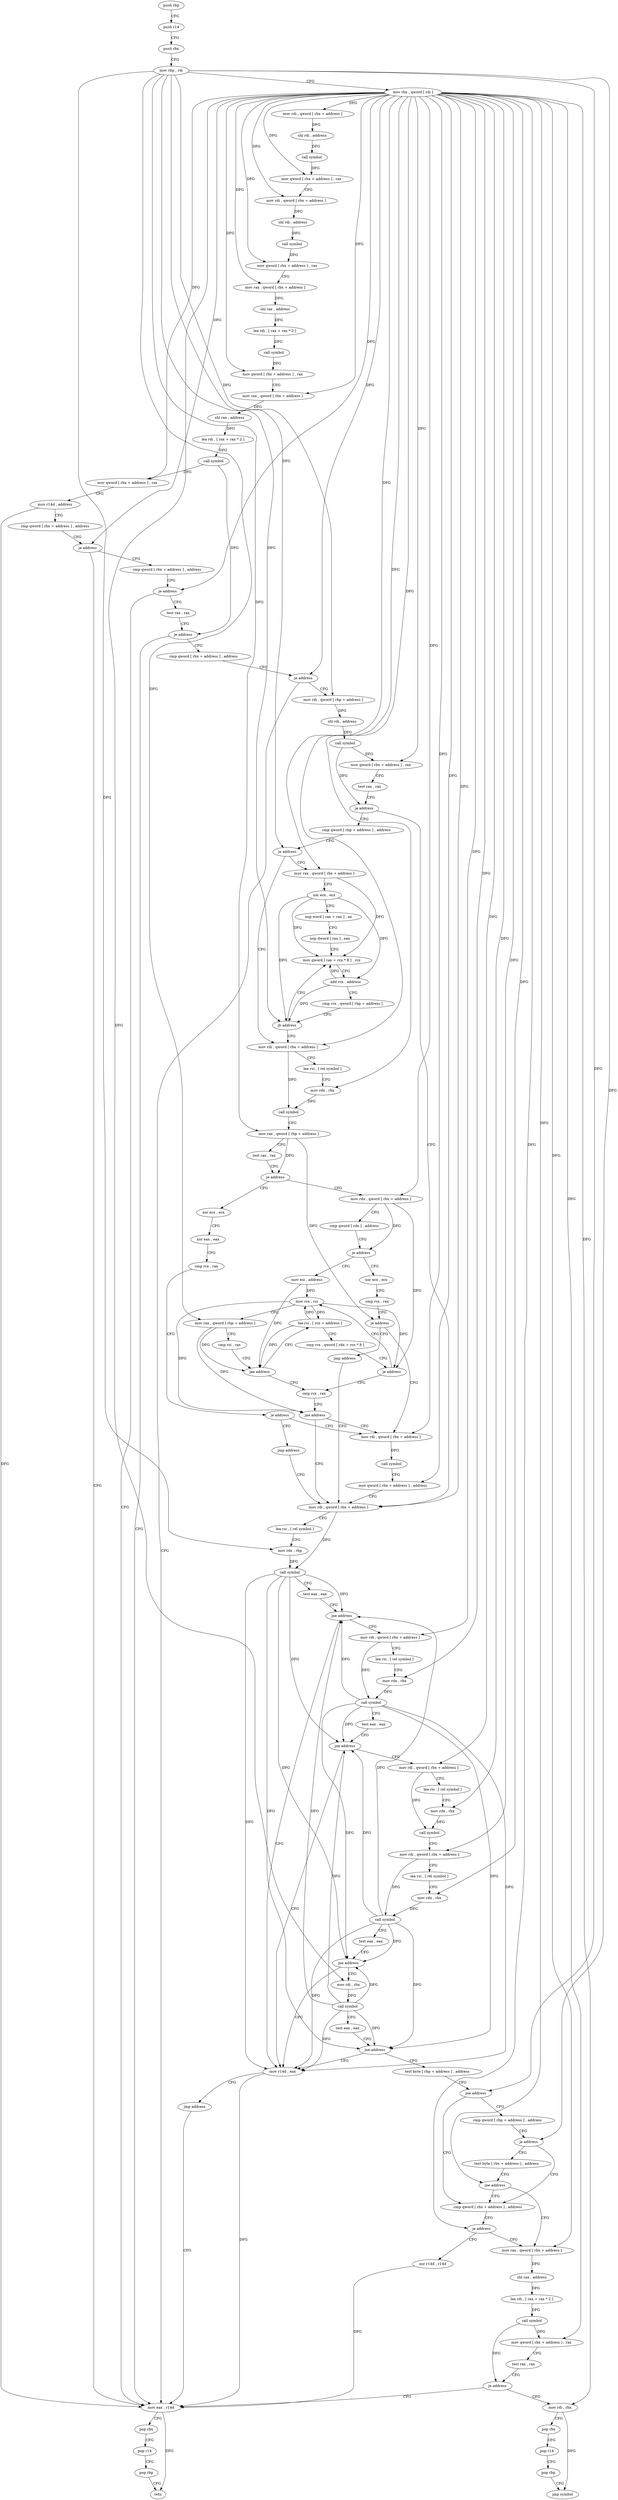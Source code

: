 digraph "func" {
"4237152" [label = "push rbp" ]
"4237153" [label = "push r14" ]
"4237155" [label = "push rbx" ]
"4237156" [label = "mov rbp , rdi" ]
"4237159" [label = "mov rbx , qword [ rdi ]" ]
"4237162" [label = "mov rdi , qword [ rbx + address ]" ]
"4237166" [label = "shl rdi , address" ]
"4237170" [label = "call symbol" ]
"4237175" [label = "mov qword [ rbx + address ] , rax" ]
"4237179" [label = "mov rdi , qword [ rbx + address ]" ]
"4237183" [label = "shl rdi , address" ]
"4237187" [label = "call symbol" ]
"4237192" [label = "mov qword [ rbx + address ] , rax" ]
"4237196" [label = "mov rax , qword [ rbx + address ]" ]
"4237200" [label = "shl rax , address" ]
"4237204" [label = "lea rdi , [ rax + rax * 2 ]" ]
"4237208" [label = "call symbol" ]
"4237213" [label = "mov qword [ rbx + address ] , rax" ]
"4237217" [label = "mov rax , qword [ rbx + address ]" ]
"4237221" [label = "shl rax , address" ]
"4237225" [label = "lea rdi , [ rax + rax * 2 ]" ]
"4237229" [label = "call symbol" ]
"4237234" [label = "mov qword [ rbx + address ] , rax" ]
"4237238" [label = "mov r14d , address" ]
"4237244" [label = "cmp qword [ rbx + address ] , address" ]
"4237249" [label = "je address" ]
"4237655" [label = "mov eax , r14d" ]
"4237255" [label = "cmp qword [ rbx + address ] , address" ]
"4237658" [label = "pop rbx" ]
"4237659" [label = "pop r14" ]
"4237661" [label = "pop rbp" ]
"4237662" [label = "retn" ]
"4237260" [label = "je address" ]
"4237266" [label = "test rax , rax" ]
"4237269" [label = "je address" ]
"4237275" [label = "cmp qword [ rbx + address ] , address" ]
"4237280" [label = "je address" ]
"4237286" [label = "mov rdi , qword [ rbp + address ]" ]
"4237290" [label = "shl rdi , address" ]
"4237294" [label = "call symbol" ]
"4237299" [label = "mov qword [ rbx + address ] , rax" ]
"4237306" [label = "test rax , rax" ]
"4237309" [label = "je address" ]
"4237474" [label = "mov rdi , qword [ rbx + address ]" ]
"4237315" [label = "cmp qword [ rbp + address ] , address" ]
"4237478" [label = "lea rsi , [ rel symbol ]" ]
"4237485" [label = "mov rdx , rbp" ]
"4237488" [label = "call symbol" ]
"4237493" [label = "test eax , eax" ]
"4237495" [label = "jne address" ]
"4237663" [label = "mov r14d , eax" ]
"4237501" [label = "mov rdi , qword [ rbx + address ]" ]
"4237320" [label = "je address" ]
"4237358" [label = "mov rdi , qword [ rbx + address ]" ]
"4237322" [label = "mov rax , qword [ rbx + address ]" ]
"4237666" [label = "jmp address" ]
"4237505" [label = "lea rsi , [ rel symbol ]" ]
"4237512" [label = "mov rdx , rbx" ]
"4237515" [label = "call symbol" ]
"4237520" [label = "test eax , eax" ]
"4237522" [label = "jne address" ]
"4237528" [label = "mov rdi , qword [ rbx + address ]" ]
"4237362" [label = "lea rsi , [ rel symbol ]" ]
"4237369" [label = "mov rdx , rbx" ]
"4237372" [label = "call symbol" ]
"4237377" [label = "mov rax , qword [ rbp + address ]" ]
"4237381" [label = "test rax , rax" ]
"4237384" [label = "je address" ]
"4237408" [label = "xor ecx , ecx" ]
"4237386" [label = "mov rdx , qword [ rbx + address ]" ]
"4237329" [label = "xor ecx , ecx" ]
"4237331" [label = "nop word [ rax + rax ] , ax" ]
"4237341" [label = "nop dword [ rax ] , eax" ]
"4237344" [label = "mov qword [ rax + rcx * 8 ] , rcx" ]
"4237532" [label = "lea rsi , [ rel symbol ]" ]
"4237539" [label = "mov rdx , rbx" ]
"4237542" [label = "call symbol" ]
"4237547" [label = "mov rdi , qword [ rbx + address ]" ]
"4237551" [label = "lea rsi , [ rel symbol ]" ]
"4237558" [label = "mov rdx , rbx" ]
"4237561" [label = "call symbol" ]
"4237566" [label = "test eax , eax" ]
"4237568" [label = "jne address" ]
"4237570" [label = "mov rdi , rbx" ]
"4237410" [label = "xor eax , eax" ]
"4237412" [label = "cmp rcx , rax" ]
"4237415" [label = "je address" ]
"4237451" [label = "mov rdi , qword [ rbx + address ]" ]
"4237417" [label = "jmp address" ]
"4237393" [label = "cmp qword [ rdx ] , address" ]
"4237397" [label = "je address" ]
"4237419" [label = "mov esi , address" ]
"4237399" [label = "xor ecx , ecx" ]
"4237348" [label = "add rcx , address" ]
"4237352" [label = "cmp rcx , qword [ rbp + address ]" ]
"4237356" [label = "jb address" ]
"4237573" [label = "call symbol" ]
"4237578" [label = "test eax , eax" ]
"4237580" [label = "jne address" ]
"4237582" [label = "test byte [ rbp + address ] , address" ]
"4237458" [label = "call symbol" ]
"4237463" [label = "mov qword [ rbx + address ] , address" ]
"4237424" [label = "mov rcx , rsi" ]
"4237401" [label = "cmp rcx , rax" ]
"4237404" [label = "je address" ]
"4237406" [label = "jmp address" ]
"4237586" [label = "jne address" ]
"4237604" [label = "cmp qword [ rbx + address ] , address" ]
"4237588" [label = "cmp qword [ rbp + address ] , address" ]
"4237446" [label = "cmp rcx , rax" ]
"4237449" [label = "jne address" ]
"4237436" [label = "lea rsi , [ rcx + address ]" ]
"4237440" [label = "cmp rcx , qword [ rdx + rcx * 8 ]" ]
"4237444" [label = "je address" ]
"4237612" [label = "je address" ]
"4237652" [label = "xor r14d , r14d" ]
"4237614" [label = "mov rax , qword [ rbx + address ]" ]
"4237593" [label = "je address" ]
"4237595" [label = "test byte [ rbx + address ] , address" ]
"4237427" [label = "mov rax , qword [ rbp + address ]" ]
"4237431" [label = "cmp rsi , rax" ]
"4237434" [label = "jae address" ]
"4237618" [label = "shl rax , address" ]
"4237622" [label = "lea rdi , [ rax + rax * 2 ]" ]
"4237626" [label = "call symbol" ]
"4237631" [label = "mov qword [ rbx + address ] , rax" ]
"4237635" [label = "test rax , rax" ]
"4237638" [label = "je address" ]
"4237640" [label = "mov rdi , rbx" ]
"4237602" [label = "jne address" ]
"4237643" [label = "pop rbx" ]
"4237644" [label = "pop r14" ]
"4237646" [label = "pop rbp" ]
"4237647" [label = "jmp symbol" ]
"4237152" -> "4237153" [ label = "CFG" ]
"4237153" -> "4237155" [ label = "CFG" ]
"4237155" -> "4237156" [ label = "CFG" ]
"4237156" -> "4237159" [ label = "CFG" ]
"4237156" -> "4237286" [ label = "DFG" ]
"4237156" -> "4237485" [ label = "DFG" ]
"4237156" -> "4237320" [ label = "DFG" ]
"4237156" -> "4237377" [ label = "DFG" ]
"4237156" -> "4237356" [ label = "DFG" ]
"4237156" -> "4237586" [ label = "DFG" ]
"4237156" -> "4237427" [ label = "DFG" ]
"4237156" -> "4237593" [ label = "DFG" ]
"4237159" -> "4237162" [ label = "DFG" ]
"4237159" -> "4237175" [ label = "DFG" ]
"4237159" -> "4237179" [ label = "DFG" ]
"4237159" -> "4237192" [ label = "DFG" ]
"4237159" -> "4237196" [ label = "DFG" ]
"4237159" -> "4237213" [ label = "DFG" ]
"4237159" -> "4237217" [ label = "DFG" ]
"4237159" -> "4237234" [ label = "DFG" ]
"4237159" -> "4237249" [ label = "DFG" ]
"4237159" -> "4237260" [ label = "DFG" ]
"4237159" -> "4237280" [ label = "DFG" ]
"4237159" -> "4237299" [ label = "DFG" ]
"4237159" -> "4237474" [ label = "DFG" ]
"4237159" -> "4237501" [ label = "DFG" ]
"4237159" -> "4237512" [ label = "DFG" ]
"4237159" -> "4237358" [ label = "DFG" ]
"4237159" -> "4237369" [ label = "DFG" ]
"4237159" -> "4237322" [ label = "DFG" ]
"4237159" -> "4237528" [ label = "DFG" ]
"4237159" -> "4237539" [ label = "DFG" ]
"4237159" -> "4237547" [ label = "DFG" ]
"4237159" -> "4237558" [ label = "DFG" ]
"4237159" -> "4237386" [ label = "DFG" ]
"4237159" -> "4237570" [ label = "DFG" ]
"4237159" -> "4237451" [ label = "DFG" ]
"4237159" -> "4237463" [ label = "DFG" ]
"4237159" -> "4237612" [ label = "DFG" ]
"4237159" -> "4237614" [ label = "DFG" ]
"4237159" -> "4237631" [ label = "DFG" ]
"4237159" -> "4237602" [ label = "DFG" ]
"4237159" -> "4237640" [ label = "DFG" ]
"4237162" -> "4237166" [ label = "DFG" ]
"4237166" -> "4237170" [ label = "DFG" ]
"4237170" -> "4237175" [ label = "DFG" ]
"4237175" -> "4237179" [ label = "CFG" ]
"4237179" -> "4237183" [ label = "DFG" ]
"4237183" -> "4237187" [ label = "DFG" ]
"4237187" -> "4237192" [ label = "DFG" ]
"4237192" -> "4237196" [ label = "CFG" ]
"4237196" -> "4237200" [ label = "DFG" ]
"4237200" -> "4237204" [ label = "DFG" ]
"4237204" -> "4237208" [ label = "DFG" ]
"4237208" -> "4237213" [ label = "DFG" ]
"4237213" -> "4237217" [ label = "CFG" ]
"4237217" -> "4237221" [ label = "DFG" ]
"4237221" -> "4237225" [ label = "DFG" ]
"4237225" -> "4237229" [ label = "DFG" ]
"4237229" -> "4237234" [ label = "DFG" ]
"4237229" -> "4237269" [ label = "DFG" ]
"4237234" -> "4237238" [ label = "CFG" ]
"4237238" -> "4237244" [ label = "CFG" ]
"4237238" -> "4237655" [ label = "DFG" ]
"4237244" -> "4237249" [ label = "CFG" ]
"4237249" -> "4237655" [ label = "CFG" ]
"4237249" -> "4237255" [ label = "CFG" ]
"4237655" -> "4237658" [ label = "CFG" ]
"4237655" -> "4237662" [ label = "DFG" ]
"4237255" -> "4237260" [ label = "CFG" ]
"4237658" -> "4237659" [ label = "CFG" ]
"4237659" -> "4237661" [ label = "CFG" ]
"4237661" -> "4237662" [ label = "CFG" ]
"4237260" -> "4237655" [ label = "CFG" ]
"4237260" -> "4237266" [ label = "CFG" ]
"4237266" -> "4237269" [ label = "CFG" ]
"4237269" -> "4237655" [ label = "CFG" ]
"4237269" -> "4237275" [ label = "CFG" ]
"4237275" -> "4237280" [ label = "CFG" ]
"4237280" -> "4237655" [ label = "CFG" ]
"4237280" -> "4237286" [ label = "CFG" ]
"4237286" -> "4237290" [ label = "DFG" ]
"4237290" -> "4237294" [ label = "DFG" ]
"4237294" -> "4237299" [ label = "DFG" ]
"4237294" -> "4237309" [ label = "DFG" ]
"4237299" -> "4237306" [ label = "CFG" ]
"4237306" -> "4237309" [ label = "CFG" ]
"4237309" -> "4237474" [ label = "CFG" ]
"4237309" -> "4237315" [ label = "CFG" ]
"4237474" -> "4237478" [ label = "CFG" ]
"4237474" -> "4237488" [ label = "DFG" ]
"4237315" -> "4237320" [ label = "CFG" ]
"4237478" -> "4237485" [ label = "CFG" ]
"4237485" -> "4237488" [ label = "DFG" ]
"4237488" -> "4237493" [ label = "CFG" ]
"4237488" -> "4237495" [ label = "DFG" ]
"4237488" -> "4237663" [ label = "DFG" ]
"4237488" -> "4237522" [ label = "DFG" ]
"4237488" -> "4237568" [ label = "DFG" ]
"4237488" -> "4237580" [ label = "DFG" ]
"4237493" -> "4237495" [ label = "CFG" ]
"4237495" -> "4237663" [ label = "CFG" ]
"4237495" -> "4237501" [ label = "CFG" ]
"4237663" -> "4237666" [ label = "CFG" ]
"4237663" -> "4237655" [ label = "DFG" ]
"4237501" -> "4237505" [ label = "CFG" ]
"4237501" -> "4237515" [ label = "DFG" ]
"4237320" -> "4237358" [ label = "CFG" ]
"4237320" -> "4237322" [ label = "CFG" ]
"4237358" -> "4237362" [ label = "CFG" ]
"4237358" -> "4237372" [ label = "DFG" ]
"4237322" -> "4237329" [ label = "CFG" ]
"4237322" -> "4237344" [ label = "DFG" ]
"4237666" -> "4237655" [ label = "CFG" ]
"4237505" -> "4237512" [ label = "CFG" ]
"4237512" -> "4237515" [ label = "DFG" ]
"4237515" -> "4237520" [ label = "CFG" ]
"4237515" -> "4237495" [ label = "DFG" ]
"4237515" -> "4237663" [ label = "DFG" ]
"4237515" -> "4237522" [ label = "DFG" ]
"4237515" -> "4237568" [ label = "DFG" ]
"4237515" -> "4237580" [ label = "DFG" ]
"4237520" -> "4237522" [ label = "CFG" ]
"4237522" -> "4237663" [ label = "CFG" ]
"4237522" -> "4237528" [ label = "CFG" ]
"4237528" -> "4237532" [ label = "CFG" ]
"4237528" -> "4237542" [ label = "DFG" ]
"4237362" -> "4237369" [ label = "CFG" ]
"4237369" -> "4237372" [ label = "DFG" ]
"4237372" -> "4237377" [ label = "CFG" ]
"4237377" -> "4237381" [ label = "CFG" ]
"4237377" -> "4237384" [ label = "DFG" ]
"4237377" -> "4237404" [ label = "DFG" ]
"4237381" -> "4237384" [ label = "CFG" ]
"4237384" -> "4237408" [ label = "CFG" ]
"4237384" -> "4237386" [ label = "CFG" ]
"4237408" -> "4237410" [ label = "CFG" ]
"4237386" -> "4237393" [ label = "CFG" ]
"4237386" -> "4237397" [ label = "DFG" ]
"4237386" -> "4237444" [ label = "DFG" ]
"4237329" -> "4237331" [ label = "CFG" ]
"4237329" -> "4237344" [ label = "DFG" ]
"4237329" -> "4237348" [ label = "DFG" ]
"4237329" -> "4237356" [ label = "DFG" ]
"4237331" -> "4237341" [ label = "CFG" ]
"4237341" -> "4237344" [ label = "CFG" ]
"4237344" -> "4237348" [ label = "CFG" ]
"4237532" -> "4237539" [ label = "CFG" ]
"4237539" -> "4237542" [ label = "DFG" ]
"4237542" -> "4237547" [ label = "CFG" ]
"4237547" -> "4237551" [ label = "CFG" ]
"4237547" -> "4237561" [ label = "DFG" ]
"4237551" -> "4237558" [ label = "CFG" ]
"4237558" -> "4237561" [ label = "DFG" ]
"4237561" -> "4237566" [ label = "CFG" ]
"4237561" -> "4237495" [ label = "DFG" ]
"4237561" -> "4237663" [ label = "DFG" ]
"4237561" -> "4237522" [ label = "DFG" ]
"4237561" -> "4237568" [ label = "DFG" ]
"4237561" -> "4237580" [ label = "DFG" ]
"4237566" -> "4237568" [ label = "CFG" ]
"4237568" -> "4237663" [ label = "CFG" ]
"4237568" -> "4237570" [ label = "CFG" ]
"4237570" -> "4237573" [ label = "DFG" ]
"4237410" -> "4237412" [ label = "CFG" ]
"4237412" -> "4237415" [ label = "CFG" ]
"4237415" -> "4237451" [ label = "CFG" ]
"4237415" -> "4237417" [ label = "CFG" ]
"4237451" -> "4237458" [ label = "DFG" ]
"4237417" -> "4237474" [ label = "CFG" ]
"4237393" -> "4237397" [ label = "CFG" ]
"4237397" -> "4237419" [ label = "CFG" ]
"4237397" -> "4237399" [ label = "CFG" ]
"4237419" -> "4237424" [ label = "DFG" ]
"4237419" -> "4237434" [ label = "DFG" ]
"4237399" -> "4237401" [ label = "CFG" ]
"4237348" -> "4237352" [ label = "CFG" ]
"4237348" -> "4237344" [ label = "DFG" ]
"4237348" -> "4237356" [ label = "DFG" ]
"4237352" -> "4237356" [ label = "CFG" ]
"4237356" -> "4237344" [ label = "CFG" ]
"4237356" -> "4237358" [ label = "CFG" ]
"4237573" -> "4237578" [ label = "CFG" ]
"4237573" -> "4237495" [ label = "DFG" ]
"4237573" -> "4237663" [ label = "DFG" ]
"4237573" -> "4237522" [ label = "DFG" ]
"4237573" -> "4237568" [ label = "DFG" ]
"4237573" -> "4237580" [ label = "DFG" ]
"4237578" -> "4237580" [ label = "CFG" ]
"4237580" -> "4237663" [ label = "CFG" ]
"4237580" -> "4237582" [ label = "CFG" ]
"4237582" -> "4237586" [ label = "CFG" ]
"4237458" -> "4237463" [ label = "CFG" ]
"4237463" -> "4237474" [ label = "CFG" ]
"4237424" -> "4237427" [ label = "CFG" ]
"4237424" -> "4237449" [ label = "DFG" ]
"4237424" -> "4237436" [ label = "DFG" ]
"4237424" -> "4237444" [ label = "DFG" ]
"4237401" -> "4237404" [ label = "CFG" ]
"4237404" -> "4237451" [ label = "CFG" ]
"4237404" -> "4237406" [ label = "CFG" ]
"4237406" -> "4237474" [ label = "CFG" ]
"4237586" -> "4237604" [ label = "CFG" ]
"4237586" -> "4237588" [ label = "CFG" ]
"4237604" -> "4237612" [ label = "CFG" ]
"4237588" -> "4237593" [ label = "CFG" ]
"4237446" -> "4237449" [ label = "CFG" ]
"4237449" -> "4237474" [ label = "CFG" ]
"4237449" -> "4237451" [ label = "CFG" ]
"4237436" -> "4237440" [ label = "CFG" ]
"4237436" -> "4237424" [ label = "DFG" ]
"4237436" -> "4237434" [ label = "DFG" ]
"4237440" -> "4237444" [ label = "CFG" ]
"4237444" -> "4237424" [ label = "CFG" ]
"4237444" -> "4237446" [ label = "CFG" ]
"4237612" -> "4237652" [ label = "CFG" ]
"4237612" -> "4237614" [ label = "CFG" ]
"4237652" -> "4237655" [ label = "DFG" ]
"4237614" -> "4237618" [ label = "DFG" ]
"4237593" -> "4237604" [ label = "CFG" ]
"4237593" -> "4237595" [ label = "CFG" ]
"4237595" -> "4237602" [ label = "CFG" ]
"4237427" -> "4237431" [ label = "CFG" ]
"4237427" -> "4237434" [ label = "DFG" ]
"4237427" -> "4237449" [ label = "DFG" ]
"4237431" -> "4237434" [ label = "CFG" ]
"4237434" -> "4237446" [ label = "CFG" ]
"4237434" -> "4237436" [ label = "CFG" ]
"4237618" -> "4237622" [ label = "DFG" ]
"4237622" -> "4237626" [ label = "DFG" ]
"4237626" -> "4237631" [ label = "DFG" ]
"4237626" -> "4237638" [ label = "DFG" ]
"4237631" -> "4237635" [ label = "CFG" ]
"4237635" -> "4237638" [ label = "CFG" ]
"4237638" -> "4237655" [ label = "CFG" ]
"4237638" -> "4237640" [ label = "CFG" ]
"4237640" -> "4237643" [ label = "CFG" ]
"4237640" -> "4237647" [ label = "DFG" ]
"4237602" -> "4237614" [ label = "CFG" ]
"4237602" -> "4237604" [ label = "CFG" ]
"4237643" -> "4237644" [ label = "CFG" ]
"4237644" -> "4237646" [ label = "CFG" ]
"4237646" -> "4237647" [ label = "CFG" ]
}
